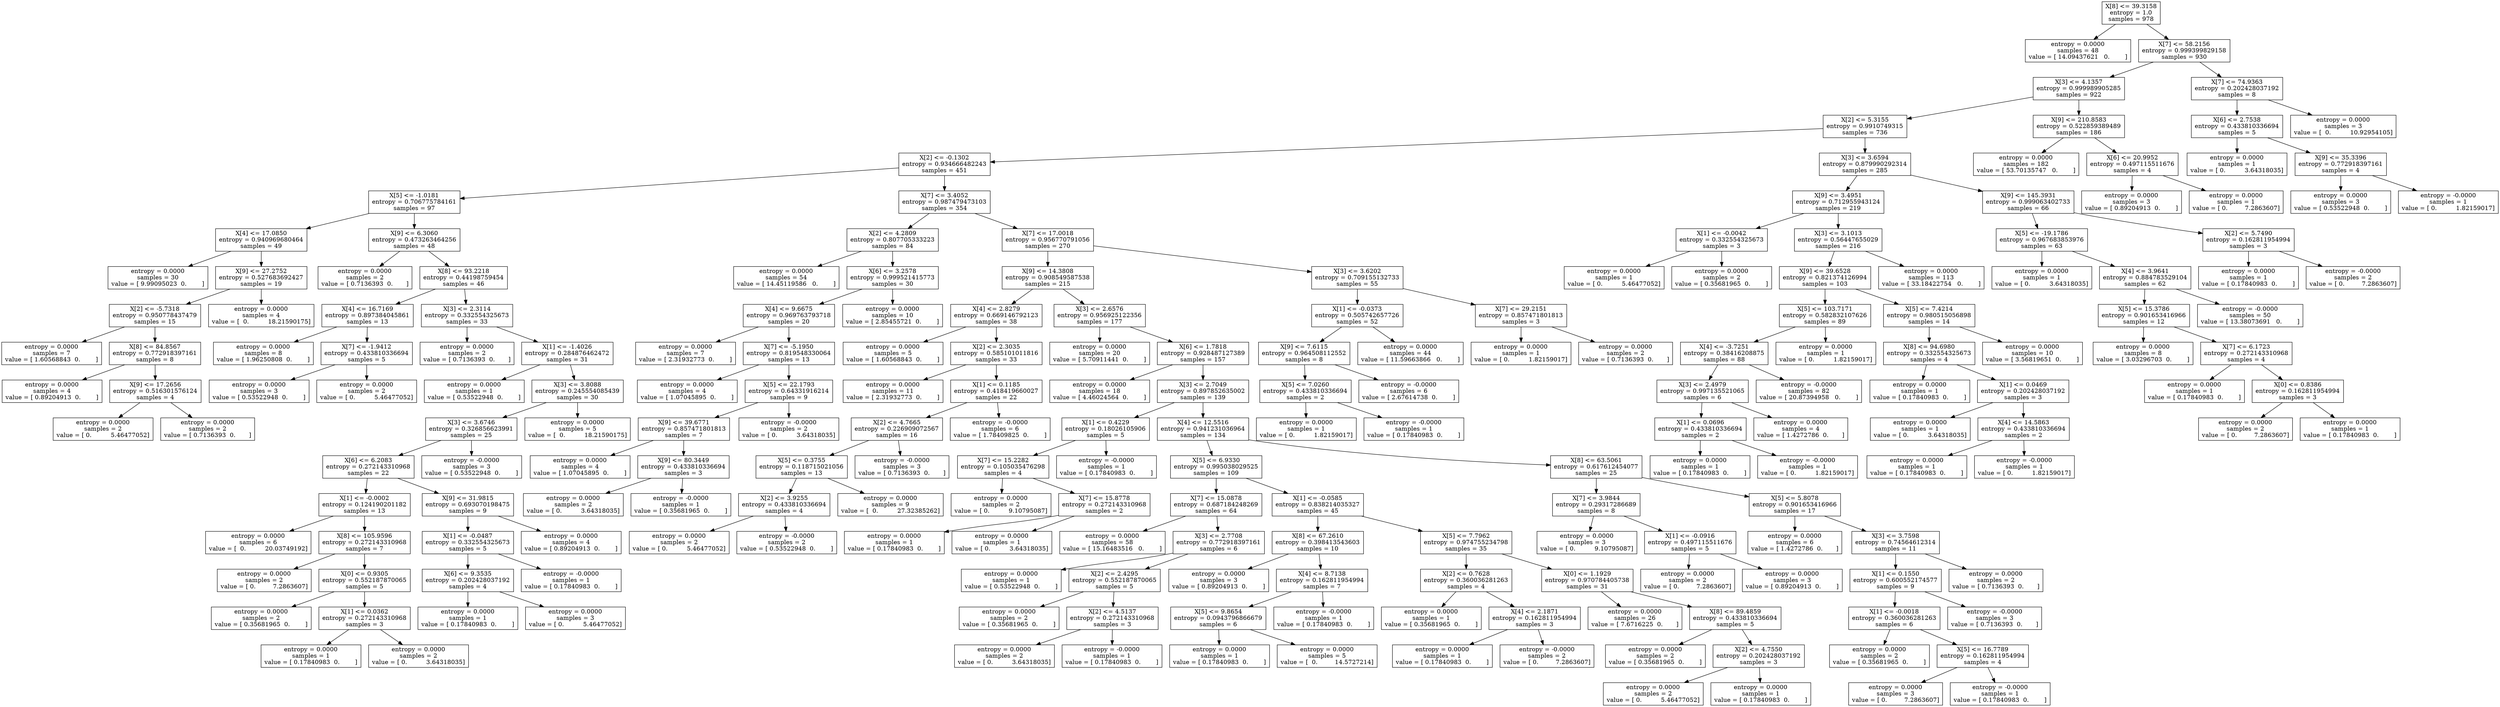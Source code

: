 digraph Tree {
0 [label="X[8] <= 39.3158\nentropy = 1.0\nsamples = 978", shape="box"] ;
1 [label="entropy = 0.0000\nsamples = 48\nvalue = [ 14.09437621   0.        ]", shape="box"] ;
0 -> 1 ;
2 [label="X[7] <= 58.2156\nentropy = 0.999399829158\nsamples = 930", shape="box"] ;
0 -> 2 ;
3 [label="X[3] <= 4.1357\nentropy = 0.999989905285\nsamples = 922", shape="box"] ;
2 -> 3 ;
4 [label="X[2] <= 5.3155\nentropy = 0.9910749315\nsamples = 736", shape="box"] ;
3 -> 4 ;
5 [label="X[2] <= -0.1302\nentropy = 0.934666482243\nsamples = 451", shape="box"] ;
4 -> 5 ;
6 [label="X[5] <= -1.0181\nentropy = 0.706775784161\nsamples = 97", shape="box"] ;
5 -> 6 ;
7 [label="X[4] <= 17.0850\nentropy = 0.940969680464\nsamples = 49", shape="box"] ;
6 -> 7 ;
8 [label="entropy = 0.0000\nsamples = 30\nvalue = [ 9.99095023  0.        ]", shape="box"] ;
7 -> 8 ;
9 [label="X[9] <= 27.2752\nentropy = 0.527683692427\nsamples = 19", shape="box"] ;
7 -> 9 ;
10 [label="X[2] <= -5.7318\nentropy = 0.950778437479\nsamples = 15", shape="box"] ;
9 -> 10 ;
11 [label="entropy = 0.0000\nsamples = 7\nvalue = [ 1.60568843  0.        ]", shape="box"] ;
10 -> 11 ;
12 [label="X[8] <= 84.8567\nentropy = 0.772918397161\nsamples = 8", shape="box"] ;
10 -> 12 ;
13 [label="entropy = 0.0000\nsamples = 4\nvalue = [ 0.89204913  0.        ]", shape="box"] ;
12 -> 13 ;
14 [label="X[9] <= 17.2656\nentropy = 0.516301576124\nsamples = 4", shape="box"] ;
12 -> 14 ;
15 [label="entropy = 0.0000\nsamples = 2\nvalue = [ 0.          5.46477052]", shape="box"] ;
14 -> 15 ;
16 [label="entropy = 0.0000\nsamples = 2\nvalue = [ 0.7136393  0.       ]", shape="box"] ;
14 -> 16 ;
17 [label="entropy = 0.0000\nsamples = 4\nvalue = [  0.          18.21590175]", shape="box"] ;
9 -> 17 ;
18 [label="X[9] <= 6.3060\nentropy = 0.473263464256\nsamples = 48", shape="box"] ;
6 -> 18 ;
19 [label="entropy = 0.0000\nsamples = 2\nvalue = [ 0.7136393  0.       ]", shape="box"] ;
18 -> 19 ;
20 [label="X[8] <= 93.2218\nentropy = 0.44198759454\nsamples = 46", shape="box"] ;
18 -> 20 ;
21 [label="X[4] <= 16.7169\nentropy = 0.897384045861\nsamples = 13", shape="box"] ;
20 -> 21 ;
22 [label="entropy = 0.0000\nsamples = 8\nvalue = [ 1.96250808  0.        ]", shape="box"] ;
21 -> 22 ;
23 [label="X[7] <= -1.9412\nentropy = 0.433810336694\nsamples = 5", shape="box"] ;
21 -> 23 ;
24 [label="entropy = 0.0000\nsamples = 3\nvalue = [ 0.53522948  0.        ]", shape="box"] ;
23 -> 24 ;
25 [label="entropy = 0.0000\nsamples = 2\nvalue = [ 0.          5.46477052]", shape="box"] ;
23 -> 25 ;
26 [label="X[3] <= 2.3114\nentropy = 0.332554325673\nsamples = 33", shape="box"] ;
20 -> 26 ;
27 [label="entropy = 0.0000\nsamples = 2\nvalue = [ 0.7136393  0.       ]", shape="box"] ;
26 -> 27 ;
28 [label="X[1] <= -1.4026\nentropy = 0.284876462472\nsamples = 31", shape="box"] ;
26 -> 28 ;
29 [label="entropy = 0.0000\nsamples = 1\nvalue = [ 0.53522948  0.        ]", shape="box"] ;
28 -> 29 ;
30 [label="X[3] <= 3.8088\nentropy = 0.245554085439\nsamples = 30", shape="box"] ;
28 -> 30 ;
31 [label="X[3] <= 3.6746\nentropy = 0.326856623991\nsamples = 25", shape="box"] ;
30 -> 31 ;
32 [label="X[6] <= 6.2083\nentropy = 0.272143310968\nsamples = 22", shape="box"] ;
31 -> 32 ;
33 [label="X[1] <= -0.0002\nentropy = 0.124190201182\nsamples = 13", shape="box"] ;
32 -> 33 ;
34 [label="entropy = 0.0000\nsamples = 6\nvalue = [  0.          20.03749192]", shape="box"] ;
33 -> 34 ;
35 [label="X[8] <= 105.9596\nentropy = 0.272143310968\nsamples = 7", shape="box"] ;
33 -> 35 ;
36 [label="entropy = 0.0000\nsamples = 2\nvalue = [ 0.         7.2863607]", shape="box"] ;
35 -> 36 ;
37 [label="X[0] <= 0.9305\nentropy = 0.552187870065\nsamples = 5", shape="box"] ;
35 -> 37 ;
38 [label="entropy = 0.0000\nsamples = 2\nvalue = [ 0.35681965  0.        ]", shape="box"] ;
37 -> 38 ;
39 [label="X[1] <= 0.0362\nentropy = 0.272143310968\nsamples = 3", shape="box"] ;
37 -> 39 ;
40 [label="entropy = 0.0000\nsamples = 1\nvalue = [ 0.17840983  0.        ]", shape="box"] ;
39 -> 40 ;
41 [label="entropy = 0.0000\nsamples = 2\nvalue = [ 0.          3.64318035]", shape="box"] ;
39 -> 41 ;
42 [label="X[9] <= 31.9815\nentropy = 0.693070198475\nsamples = 9", shape="box"] ;
32 -> 42 ;
43 [label="X[1] <= -0.0487\nentropy = 0.332554325673\nsamples = 5", shape="box"] ;
42 -> 43 ;
44 [label="X[6] <= 9.3535\nentropy = 0.202428037192\nsamples = 4", shape="box"] ;
43 -> 44 ;
45 [label="entropy = 0.0000\nsamples = 1\nvalue = [ 0.17840983  0.        ]", shape="box"] ;
44 -> 45 ;
46 [label="entropy = 0.0000\nsamples = 3\nvalue = [ 0.          5.46477052]", shape="box"] ;
44 -> 46 ;
47 [label="entropy = -0.0000\nsamples = 1\nvalue = [ 0.17840983  0.        ]", shape="box"] ;
43 -> 47 ;
48 [label="entropy = 0.0000\nsamples = 4\nvalue = [ 0.89204913  0.        ]", shape="box"] ;
42 -> 48 ;
49 [label="entropy = -0.0000\nsamples = 3\nvalue = [ 0.53522948  0.        ]", shape="box"] ;
31 -> 49 ;
50 [label="entropy = 0.0000\nsamples = 5\nvalue = [  0.          18.21590175]", shape="box"] ;
30 -> 50 ;
51 [label="X[7] <= 3.4052\nentropy = 0.987479473103\nsamples = 354", shape="box"] ;
5 -> 51 ;
52 [label="X[2] <= 4.2809\nentropy = 0.807705333223\nsamples = 84", shape="box"] ;
51 -> 52 ;
53 [label="entropy = 0.0000\nsamples = 54\nvalue = [ 14.45119586   0.        ]", shape="box"] ;
52 -> 53 ;
54 [label="X[6] <= 3.2578\nentropy = 0.999521415773\nsamples = 30", shape="box"] ;
52 -> 54 ;
55 [label="X[4] <= 9.6675\nentropy = 0.969763793718\nsamples = 20", shape="box"] ;
54 -> 55 ;
56 [label="entropy = 0.0000\nsamples = 7\nvalue = [ 2.31932773  0.        ]", shape="box"] ;
55 -> 56 ;
57 [label="X[7] <= -5.1950\nentropy = 0.819548330064\nsamples = 13", shape="box"] ;
55 -> 57 ;
58 [label="entropy = 0.0000\nsamples = 4\nvalue = [ 1.07045895  0.        ]", shape="box"] ;
57 -> 58 ;
59 [label="X[5] <= 22.1793\nentropy = 0.64331916214\nsamples = 9", shape="box"] ;
57 -> 59 ;
60 [label="X[9] <= 39.6771\nentropy = 0.857471801813\nsamples = 7", shape="box"] ;
59 -> 60 ;
61 [label="entropy = 0.0000\nsamples = 4\nvalue = [ 1.07045895  0.        ]", shape="box"] ;
60 -> 61 ;
62 [label="X[9] <= 80.3449\nentropy = 0.433810336694\nsamples = 3", shape="box"] ;
60 -> 62 ;
63 [label="entropy = 0.0000\nsamples = 2\nvalue = [ 0.          3.64318035]", shape="box"] ;
62 -> 63 ;
64 [label="entropy = -0.0000\nsamples = 1\nvalue = [ 0.35681965  0.        ]", shape="box"] ;
62 -> 64 ;
65 [label="entropy = -0.0000\nsamples = 2\nvalue = [ 0.          3.64318035]", shape="box"] ;
59 -> 65 ;
66 [label="entropy = 0.0000\nsamples = 10\nvalue = [ 2.85455721  0.        ]", shape="box"] ;
54 -> 66 ;
67 [label="X[7] <= 17.0018\nentropy = 0.956770791056\nsamples = 270", shape="box"] ;
51 -> 67 ;
68 [label="X[9] <= 14.3808\nentropy = 0.908549587538\nsamples = 215", shape="box"] ;
67 -> 68 ;
69 [label="X[4] <= 2.8279\nentropy = 0.669146792123\nsamples = 38", shape="box"] ;
68 -> 69 ;
70 [label="entropy = 0.0000\nsamples = 5\nvalue = [ 1.60568843  0.        ]", shape="box"] ;
69 -> 70 ;
71 [label="X[2] <= 2.3035\nentropy = 0.585101011816\nsamples = 33", shape="box"] ;
69 -> 71 ;
72 [label="entropy = 0.0000\nsamples = 11\nvalue = [ 2.31932773  0.        ]", shape="box"] ;
71 -> 72 ;
73 [label="X[1] <= 0.1185\nentropy = 0.418419660027\nsamples = 22", shape="box"] ;
71 -> 73 ;
74 [label="X[2] <= 4.7665\nentropy = 0.226909072567\nsamples = 16", shape="box"] ;
73 -> 74 ;
75 [label="X[5] <= 0.3755\nentropy = 0.118715021056\nsamples = 13", shape="box"] ;
74 -> 75 ;
76 [label="X[2] <= 3.9255\nentropy = 0.433810336694\nsamples = 4", shape="box"] ;
75 -> 76 ;
77 [label="entropy = 0.0000\nsamples = 2\nvalue = [ 0.          5.46477052]", shape="box"] ;
76 -> 77 ;
78 [label="entropy = -0.0000\nsamples = 2\nvalue = [ 0.53522948  0.        ]", shape="box"] ;
76 -> 78 ;
79 [label="entropy = 0.0000\nsamples = 9\nvalue = [  0.          27.32385262]", shape="box"] ;
75 -> 79 ;
80 [label="entropy = -0.0000\nsamples = 3\nvalue = [ 0.7136393  0.       ]", shape="box"] ;
74 -> 80 ;
81 [label="entropy = -0.0000\nsamples = 6\nvalue = [ 1.78409825  0.        ]", shape="box"] ;
73 -> 81 ;
82 [label="X[3] <= 2.6576\nentropy = 0.956925122356\nsamples = 177", shape="box"] ;
68 -> 82 ;
83 [label="entropy = 0.0000\nsamples = 20\nvalue = [ 5.70911441  0.        ]", shape="box"] ;
82 -> 83 ;
84 [label="X[6] <= 1.7818\nentropy = 0.928487127389\nsamples = 157", shape="box"] ;
82 -> 84 ;
85 [label="entropy = 0.0000\nsamples = 18\nvalue = [ 4.46024564  0.        ]", shape="box"] ;
84 -> 85 ;
86 [label="X[3] <= 2.7049\nentropy = 0.897852635002\nsamples = 139", shape="box"] ;
84 -> 86 ;
87 [label="X[1] <= 0.4229\nentropy = 0.18026105906\nsamples = 5", shape="box"] ;
86 -> 87 ;
88 [label="X[7] <= 15.2282\nentropy = 0.105035476298\nsamples = 4", shape="box"] ;
87 -> 88 ;
89 [label="entropy = 0.0000\nsamples = 2\nvalue = [ 0.          9.10795087]", shape="box"] ;
88 -> 89 ;
90 [label="X[7] <= 15.8778\nentropy = 0.272143310968\nsamples = 2", shape="box"] ;
88 -> 90 ;
91 [label="entropy = 0.0000\nsamples = 1\nvalue = [ 0.17840983  0.        ]", shape="box"] ;
90 -> 91 ;
92 [label="entropy = 0.0000\nsamples = 1\nvalue = [ 0.          3.64318035]", shape="box"] ;
90 -> 92 ;
93 [label="entropy = -0.0000\nsamples = 1\nvalue = [ 0.17840983  0.        ]", shape="box"] ;
87 -> 93 ;
94 [label="X[4] <= 12.5516\nentropy = 0.941231036964\nsamples = 134", shape="box"] ;
86 -> 94 ;
95 [label="X[5] <= 6.9330\nentropy = 0.995038029525\nsamples = 109", shape="box"] ;
94 -> 95 ;
96 [label="X[7] <= 15.0878\nentropy = 0.687184248269\nsamples = 64", shape="box"] ;
95 -> 96 ;
97 [label="entropy = 0.0000\nsamples = 58\nvalue = [ 15.16483516   0.        ]", shape="box"] ;
96 -> 97 ;
98 [label="X[3] <= 2.7708\nentropy = 0.772918397161\nsamples = 6", shape="box"] ;
96 -> 98 ;
99 [label="entropy = 0.0000\nsamples = 1\nvalue = [ 0.53522948  0.        ]", shape="box"] ;
98 -> 99 ;
100 [label="X[2] <= 2.4295\nentropy = 0.552187870065\nsamples = 5", shape="box"] ;
98 -> 100 ;
101 [label="entropy = 0.0000\nsamples = 2\nvalue = [ 0.35681965  0.        ]", shape="box"] ;
100 -> 101 ;
102 [label="X[2] <= 4.5137\nentropy = 0.272143310968\nsamples = 3", shape="box"] ;
100 -> 102 ;
103 [label="entropy = 0.0000\nsamples = 2\nvalue = [ 0.          3.64318035]", shape="box"] ;
102 -> 103 ;
104 [label="entropy = -0.0000\nsamples = 1\nvalue = [ 0.17840983  0.        ]", shape="box"] ;
102 -> 104 ;
105 [label="X[1] <= -0.0585\nentropy = 0.838214035327\nsamples = 45", shape="box"] ;
95 -> 105 ;
106 [label="X[8] <= 67.2610\nentropy = 0.398413543603\nsamples = 10", shape="box"] ;
105 -> 106 ;
107 [label="entropy = 0.0000\nsamples = 3\nvalue = [ 0.89204913  0.        ]", shape="box"] ;
106 -> 107 ;
108 [label="X[4] <= 8.7138\nentropy = 0.162811954994\nsamples = 7", shape="box"] ;
106 -> 108 ;
109 [label="X[5] <= 9.8654\nentropy = 0.0943796866679\nsamples = 6", shape="box"] ;
108 -> 109 ;
110 [label="entropy = 0.0000\nsamples = 1\nvalue = [ 0.17840983  0.        ]", shape="box"] ;
109 -> 110 ;
111 [label="entropy = 0.0000\nsamples = 5\nvalue = [  0.         14.5727214]", shape="box"] ;
109 -> 111 ;
112 [label="entropy = -0.0000\nsamples = 1\nvalue = [ 0.17840983  0.        ]", shape="box"] ;
108 -> 112 ;
113 [label="X[5] <= 7.7962\nentropy = 0.974755234798\nsamples = 35", shape="box"] ;
105 -> 113 ;
114 [label="X[2] <= 0.7628\nentropy = 0.360036281263\nsamples = 4", shape="box"] ;
113 -> 114 ;
115 [label="entropy = 0.0000\nsamples = 1\nvalue = [ 0.35681965  0.        ]", shape="box"] ;
114 -> 115 ;
116 [label="X[4] <= 2.1871\nentropy = 0.162811954994\nsamples = 3", shape="box"] ;
114 -> 116 ;
117 [label="entropy = 0.0000\nsamples = 1\nvalue = [ 0.17840983  0.        ]", shape="box"] ;
116 -> 117 ;
118 [label="entropy = -0.0000\nsamples = 2\nvalue = [ 0.         7.2863607]", shape="box"] ;
116 -> 118 ;
119 [label="X[0] <= 1.1929\nentropy = 0.970784405738\nsamples = 31", shape="box"] ;
113 -> 119 ;
120 [label="entropy = 0.0000\nsamples = 26\nvalue = [ 7.6716225  0.       ]", shape="box"] ;
119 -> 120 ;
121 [label="X[8] <= 89.4859\nentropy = 0.433810336694\nsamples = 5", shape="box"] ;
119 -> 121 ;
122 [label="entropy = 0.0000\nsamples = 2\nvalue = [ 0.35681965  0.        ]", shape="box"] ;
121 -> 122 ;
123 [label="X[2] <= 4.7550\nentropy = 0.202428037192\nsamples = 3", shape="box"] ;
121 -> 123 ;
124 [label="entropy = 0.0000\nsamples = 2\nvalue = [ 0.          5.46477052]", shape="box"] ;
123 -> 124 ;
125 [label="entropy = 0.0000\nsamples = 1\nvalue = [ 0.17840983  0.        ]", shape="box"] ;
123 -> 125 ;
126 [label="X[8] <= 63.5061\nentropy = 0.617612454077\nsamples = 25", shape="box"] ;
94 -> 126 ;
127 [label="X[7] <= 3.9844\nentropy = 0.29317286689\nsamples = 8", shape="box"] ;
126 -> 127 ;
128 [label="entropy = 0.0000\nsamples = 3\nvalue = [ 0.          9.10795087]", shape="box"] ;
127 -> 128 ;
129 [label="X[1] <= -0.0916\nentropy = 0.497115511676\nsamples = 5", shape="box"] ;
127 -> 129 ;
130 [label="entropy = 0.0000\nsamples = 2\nvalue = [ 0.         7.2863607]", shape="box"] ;
129 -> 130 ;
131 [label="entropy = 0.0000\nsamples = 3\nvalue = [ 0.89204913  0.        ]", shape="box"] ;
129 -> 131 ;
132 [label="X[5] <= 5.8078\nentropy = 0.901653416966\nsamples = 17", shape="box"] ;
126 -> 132 ;
133 [label="entropy = 0.0000\nsamples = 6\nvalue = [ 1.4272786  0.       ]", shape="box"] ;
132 -> 133 ;
134 [label="X[3] <= 3.7598\nentropy = 0.74564612314\nsamples = 11", shape="box"] ;
132 -> 134 ;
135 [label="X[1] <= 0.1550\nentropy = 0.600552174577\nsamples = 9", shape="box"] ;
134 -> 135 ;
136 [label="X[1] <= -0.0018\nentropy = 0.360036281263\nsamples = 6", shape="box"] ;
135 -> 136 ;
137 [label="entropy = 0.0000\nsamples = 2\nvalue = [ 0.35681965  0.        ]", shape="box"] ;
136 -> 137 ;
138 [label="X[5] <= 16.7789\nentropy = 0.162811954994\nsamples = 4", shape="box"] ;
136 -> 138 ;
139 [label="entropy = 0.0000\nsamples = 3\nvalue = [ 0.         7.2863607]", shape="box"] ;
138 -> 139 ;
140 [label="entropy = -0.0000\nsamples = 1\nvalue = [ 0.17840983  0.        ]", shape="box"] ;
138 -> 140 ;
141 [label="entropy = -0.0000\nsamples = 3\nvalue = [ 0.7136393  0.       ]", shape="box"] ;
135 -> 141 ;
142 [label="entropy = 0.0000\nsamples = 2\nvalue = [ 0.7136393  0.       ]", shape="box"] ;
134 -> 142 ;
143 [label="X[3] <= 3.6202\nentropy = 0.709155132733\nsamples = 55", shape="box"] ;
67 -> 143 ;
144 [label="X[1] <= -0.0373\nentropy = 0.505742657726\nsamples = 52", shape="box"] ;
143 -> 144 ;
145 [label="X[9] <= 7.6115\nentropy = 0.964508112552\nsamples = 8", shape="box"] ;
144 -> 145 ;
146 [label="X[5] <= 7.0260\nentropy = 0.433810336694\nsamples = 2", shape="box"] ;
145 -> 146 ;
147 [label="entropy = 0.0000\nsamples = 1\nvalue = [ 0.          1.82159017]", shape="box"] ;
146 -> 147 ;
148 [label="entropy = -0.0000\nsamples = 1\nvalue = [ 0.17840983  0.        ]", shape="box"] ;
146 -> 148 ;
149 [label="entropy = -0.0000\nsamples = 6\nvalue = [ 2.67614738  0.        ]", shape="box"] ;
145 -> 149 ;
150 [label="entropy = 0.0000\nsamples = 44\nvalue = [ 11.59663866   0.        ]", shape="box"] ;
144 -> 150 ;
151 [label="X[7] <= 29.2151\nentropy = 0.857471801813\nsamples = 3", shape="box"] ;
143 -> 151 ;
152 [label="entropy = 0.0000\nsamples = 1\nvalue = [ 0.          1.82159017]", shape="box"] ;
151 -> 152 ;
153 [label="entropy = 0.0000\nsamples = 2\nvalue = [ 0.7136393  0.       ]", shape="box"] ;
151 -> 153 ;
154 [label="X[3] <= 3.6594\nentropy = 0.879990292314\nsamples = 285", shape="box"] ;
4 -> 154 ;
155 [label="X[9] <= 3.4951\nentropy = 0.712955943124\nsamples = 219", shape="box"] ;
154 -> 155 ;
156 [label="X[1] <= -0.0042\nentropy = 0.332554325673\nsamples = 3", shape="box"] ;
155 -> 156 ;
157 [label="entropy = 0.0000\nsamples = 1\nvalue = [ 0.          5.46477052]", shape="box"] ;
156 -> 157 ;
158 [label="entropy = 0.0000\nsamples = 2\nvalue = [ 0.35681965  0.        ]", shape="box"] ;
156 -> 158 ;
159 [label="X[3] <= 3.1013\nentropy = 0.56447655029\nsamples = 216", shape="box"] ;
155 -> 159 ;
160 [label="X[9] <= 39.6528\nentropy = 0.821374126994\nsamples = 103", shape="box"] ;
159 -> 160 ;
161 [label="X[5] <= 103.7171\nentropy = 0.582832107626\nsamples = 89", shape="box"] ;
160 -> 161 ;
162 [label="X[4] <= -3.7251\nentropy = 0.38416208875\nsamples = 88", shape="box"] ;
161 -> 162 ;
163 [label="X[3] <= 2.4979\nentropy = 0.997135521065\nsamples = 6", shape="box"] ;
162 -> 163 ;
164 [label="X[1] <= 0.0696\nentropy = 0.433810336694\nsamples = 2", shape="box"] ;
163 -> 164 ;
165 [label="entropy = 0.0000\nsamples = 1\nvalue = [ 0.17840983  0.        ]", shape="box"] ;
164 -> 165 ;
166 [label="entropy = -0.0000\nsamples = 1\nvalue = [ 0.          1.82159017]", shape="box"] ;
164 -> 166 ;
167 [label="entropy = 0.0000\nsamples = 4\nvalue = [ 1.4272786  0.       ]", shape="box"] ;
163 -> 167 ;
168 [label="entropy = -0.0000\nsamples = 82\nvalue = [ 20.87394958   0.        ]", shape="box"] ;
162 -> 168 ;
169 [label="entropy = 0.0000\nsamples = 1\nvalue = [ 0.          1.82159017]", shape="box"] ;
161 -> 169 ;
170 [label="X[5] <= 7.4214\nentropy = 0.980515056898\nsamples = 14", shape="box"] ;
160 -> 170 ;
171 [label="X[8] <= 94.6980\nentropy = 0.332554325673\nsamples = 4", shape="box"] ;
170 -> 171 ;
172 [label="entropy = 0.0000\nsamples = 1\nvalue = [ 0.17840983  0.        ]", shape="box"] ;
171 -> 172 ;
173 [label="X[1] <= 0.0469\nentropy = 0.202428037192\nsamples = 3", shape="box"] ;
171 -> 173 ;
174 [label="entropy = 0.0000\nsamples = 1\nvalue = [ 0.          3.64318035]", shape="box"] ;
173 -> 174 ;
175 [label="X[4] <= 14.5863\nentropy = 0.433810336694\nsamples = 2", shape="box"] ;
173 -> 175 ;
176 [label="entropy = 0.0000\nsamples = 1\nvalue = [ 0.17840983  0.        ]", shape="box"] ;
175 -> 176 ;
177 [label="entropy = -0.0000\nsamples = 1\nvalue = [ 0.          1.82159017]", shape="box"] ;
175 -> 177 ;
178 [label="entropy = 0.0000\nsamples = 10\nvalue = [ 3.56819651  0.        ]", shape="box"] ;
170 -> 178 ;
179 [label="entropy = 0.0000\nsamples = 113\nvalue = [ 33.18422754   0.        ]", shape="box"] ;
159 -> 179 ;
180 [label="X[9] <= 145.3931\nentropy = 0.999063402733\nsamples = 66", shape="box"] ;
154 -> 180 ;
181 [label="X[5] <= -19.1786\nentropy = 0.967683853976\nsamples = 63", shape="box"] ;
180 -> 181 ;
182 [label="entropy = 0.0000\nsamples = 1\nvalue = [ 0.          3.64318035]", shape="box"] ;
181 -> 182 ;
183 [label="X[4] <= 3.9641\nentropy = 0.884783529104\nsamples = 62", shape="box"] ;
181 -> 183 ;
184 [label="X[5] <= 15.3786\nentropy = 0.901653416966\nsamples = 12", shape="box"] ;
183 -> 184 ;
185 [label="entropy = 0.0000\nsamples = 8\nvalue = [ 3.03296703  0.        ]", shape="box"] ;
184 -> 185 ;
186 [label="X[7] <= 6.1723\nentropy = 0.272143310968\nsamples = 4", shape="box"] ;
184 -> 186 ;
187 [label="entropy = 0.0000\nsamples = 1\nvalue = [ 0.17840983  0.        ]", shape="box"] ;
186 -> 187 ;
188 [label="X[0] <= 0.8386\nentropy = 0.162811954994\nsamples = 3", shape="box"] ;
186 -> 188 ;
189 [label="entropy = 0.0000\nsamples = 2\nvalue = [ 0.         7.2863607]", shape="box"] ;
188 -> 189 ;
190 [label="entropy = 0.0000\nsamples = 1\nvalue = [ 0.17840983  0.        ]", shape="box"] ;
188 -> 190 ;
191 [label="entropy = -0.0000\nsamples = 50\nvalue = [ 13.38073691   0.        ]", shape="box"] ;
183 -> 191 ;
192 [label="X[2] <= 5.7490\nentropy = 0.162811954994\nsamples = 3", shape="box"] ;
180 -> 192 ;
193 [label="entropy = 0.0000\nsamples = 1\nvalue = [ 0.17840983  0.        ]", shape="box"] ;
192 -> 193 ;
194 [label="entropy = -0.0000\nsamples = 2\nvalue = [ 0.         7.2863607]", shape="box"] ;
192 -> 194 ;
195 [label="X[9] <= 210.8583\nentropy = 0.522859389489\nsamples = 186", shape="box"] ;
3 -> 195 ;
196 [label="entropy = 0.0000\nsamples = 182\nvalue = [ 53.70135747   0.        ]", shape="box"] ;
195 -> 196 ;
197 [label="X[6] <= 20.9952\nentropy = 0.497115511676\nsamples = 4", shape="box"] ;
195 -> 197 ;
198 [label="entropy = 0.0000\nsamples = 3\nvalue = [ 0.89204913  0.        ]", shape="box"] ;
197 -> 198 ;
199 [label="entropy = 0.0000\nsamples = 1\nvalue = [ 0.         7.2863607]", shape="box"] ;
197 -> 199 ;
200 [label="X[7] <= 74.9363\nentropy = 0.202428037192\nsamples = 8", shape="box"] ;
2 -> 200 ;
201 [label="X[6] <= 2.7538\nentropy = 0.433810336694\nsamples = 5", shape="box"] ;
200 -> 201 ;
202 [label="entropy = 0.0000\nsamples = 1\nvalue = [ 0.          3.64318035]", shape="box"] ;
201 -> 202 ;
203 [label="X[9] <= 35.3396\nentropy = 0.772918397161\nsamples = 4", shape="box"] ;
201 -> 203 ;
204 [label="entropy = 0.0000\nsamples = 3\nvalue = [ 0.53522948  0.        ]", shape="box"] ;
203 -> 204 ;
205 [label="entropy = -0.0000\nsamples = 1\nvalue = [ 0.          1.82159017]", shape="box"] ;
203 -> 205 ;
206 [label="entropy = 0.0000\nsamples = 3\nvalue = [  0.          10.92954105]", shape="box"] ;
200 -> 206 ;
}